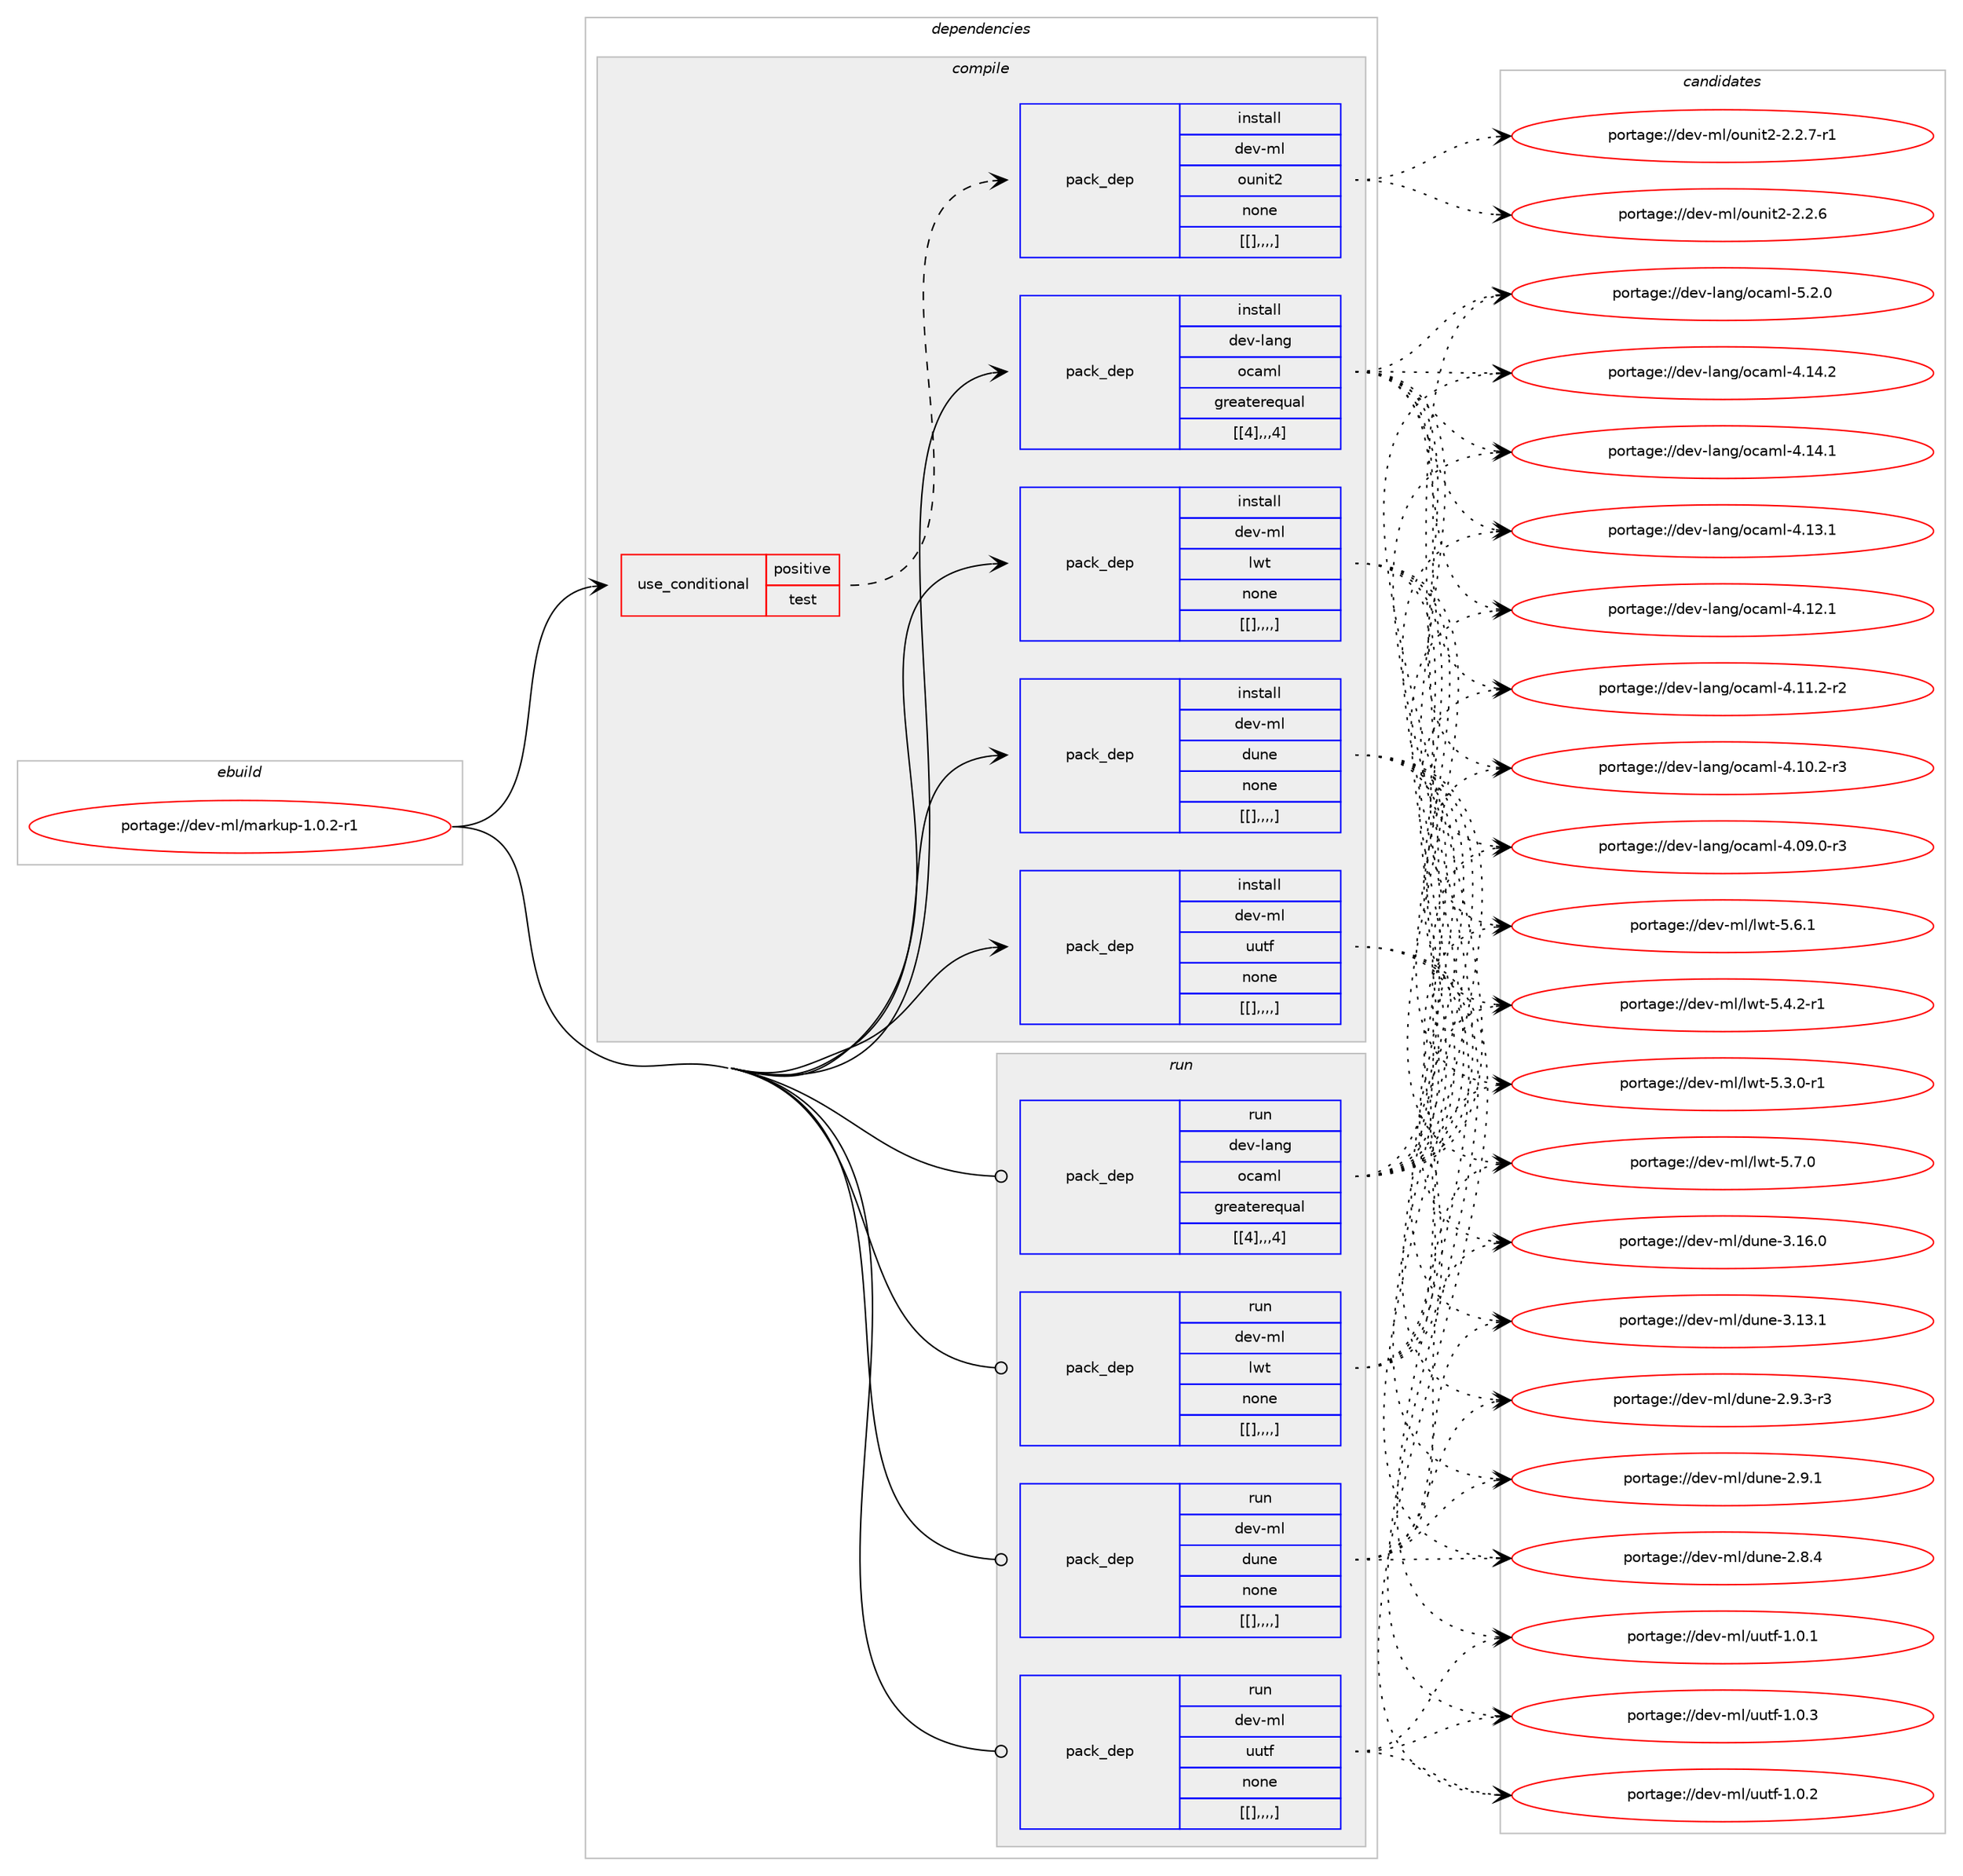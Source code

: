 digraph prolog {

# *************
# Graph options
# *************

newrank=true;
concentrate=true;
compound=true;
graph [rankdir=LR,fontname=Helvetica,fontsize=10,ranksep=1.5];#, ranksep=2.5, nodesep=0.2];
edge  [arrowhead=vee];
node  [fontname=Helvetica,fontsize=10];

# **********
# The ebuild
# **********

subgraph cluster_leftcol {
color=gray;
label=<<i>ebuild</i>>;
id [label="portage://dev-ml/markup-1.0.2-r1", color=red, width=4, href="../dev-ml/markup-1.0.2-r1.svg"];
}

# ****************
# The dependencies
# ****************

subgraph cluster_midcol {
color=gray;
label=<<i>dependencies</i>>;
subgraph cluster_compile {
fillcolor="#eeeeee";
style=filled;
label=<<i>compile</i>>;
subgraph cond30201 {
dependency121576 [label=<<TABLE BORDER="0" CELLBORDER="1" CELLSPACING="0" CELLPADDING="4"><TR><TD ROWSPAN="3" CELLPADDING="10">use_conditional</TD></TR><TR><TD>positive</TD></TR><TR><TD>test</TD></TR></TABLE>>, shape=none, color=red];
subgraph pack90207 {
dependency121577 [label=<<TABLE BORDER="0" CELLBORDER="1" CELLSPACING="0" CELLPADDING="4" WIDTH="220"><TR><TD ROWSPAN="6" CELLPADDING="30">pack_dep</TD></TR><TR><TD WIDTH="110">install</TD></TR><TR><TD>dev-ml</TD></TR><TR><TD>ounit2</TD></TR><TR><TD>none</TD></TR><TR><TD>[[],,,,]</TD></TR></TABLE>>, shape=none, color=blue];
}
dependency121576:e -> dependency121577:w [weight=20,style="dashed",arrowhead="vee"];
}
id:e -> dependency121576:w [weight=20,style="solid",arrowhead="vee"];
subgraph pack90208 {
dependency121578 [label=<<TABLE BORDER="0" CELLBORDER="1" CELLSPACING="0" CELLPADDING="4" WIDTH="220"><TR><TD ROWSPAN="6" CELLPADDING="30">pack_dep</TD></TR><TR><TD WIDTH="110">install</TD></TR><TR><TD>dev-lang</TD></TR><TR><TD>ocaml</TD></TR><TR><TD>greaterequal</TD></TR><TR><TD>[[4],,,4]</TD></TR></TABLE>>, shape=none, color=blue];
}
id:e -> dependency121578:w [weight=20,style="solid",arrowhead="vee"];
subgraph pack90209 {
dependency121579 [label=<<TABLE BORDER="0" CELLBORDER="1" CELLSPACING="0" CELLPADDING="4" WIDTH="220"><TR><TD ROWSPAN="6" CELLPADDING="30">pack_dep</TD></TR><TR><TD WIDTH="110">install</TD></TR><TR><TD>dev-ml</TD></TR><TR><TD>dune</TD></TR><TR><TD>none</TD></TR><TR><TD>[[],,,,]</TD></TR></TABLE>>, shape=none, color=blue];
}
id:e -> dependency121579:w [weight=20,style="solid",arrowhead="vee"];
subgraph pack90210 {
dependency121580 [label=<<TABLE BORDER="0" CELLBORDER="1" CELLSPACING="0" CELLPADDING="4" WIDTH="220"><TR><TD ROWSPAN="6" CELLPADDING="30">pack_dep</TD></TR><TR><TD WIDTH="110">install</TD></TR><TR><TD>dev-ml</TD></TR><TR><TD>lwt</TD></TR><TR><TD>none</TD></TR><TR><TD>[[],,,,]</TD></TR></TABLE>>, shape=none, color=blue];
}
id:e -> dependency121580:w [weight=20,style="solid",arrowhead="vee"];
subgraph pack90211 {
dependency121581 [label=<<TABLE BORDER="0" CELLBORDER="1" CELLSPACING="0" CELLPADDING="4" WIDTH="220"><TR><TD ROWSPAN="6" CELLPADDING="30">pack_dep</TD></TR><TR><TD WIDTH="110">install</TD></TR><TR><TD>dev-ml</TD></TR><TR><TD>uutf</TD></TR><TR><TD>none</TD></TR><TR><TD>[[],,,,]</TD></TR></TABLE>>, shape=none, color=blue];
}
id:e -> dependency121581:w [weight=20,style="solid",arrowhead="vee"];
}
subgraph cluster_compileandrun {
fillcolor="#eeeeee";
style=filled;
label=<<i>compile and run</i>>;
}
subgraph cluster_run {
fillcolor="#eeeeee";
style=filled;
label=<<i>run</i>>;
subgraph pack90212 {
dependency121582 [label=<<TABLE BORDER="0" CELLBORDER="1" CELLSPACING="0" CELLPADDING="4" WIDTH="220"><TR><TD ROWSPAN="6" CELLPADDING="30">pack_dep</TD></TR><TR><TD WIDTH="110">run</TD></TR><TR><TD>dev-lang</TD></TR><TR><TD>ocaml</TD></TR><TR><TD>greaterequal</TD></TR><TR><TD>[[4],,,4]</TD></TR></TABLE>>, shape=none, color=blue];
}
id:e -> dependency121582:w [weight=20,style="solid",arrowhead="odot"];
subgraph pack90213 {
dependency121583 [label=<<TABLE BORDER="0" CELLBORDER="1" CELLSPACING="0" CELLPADDING="4" WIDTH="220"><TR><TD ROWSPAN="6" CELLPADDING="30">pack_dep</TD></TR><TR><TD WIDTH="110">run</TD></TR><TR><TD>dev-ml</TD></TR><TR><TD>dune</TD></TR><TR><TD>none</TD></TR><TR><TD>[[],,,,]</TD></TR></TABLE>>, shape=none, color=blue];
}
id:e -> dependency121583:w [weight=20,style="solid",arrowhead="odot"];
subgraph pack90214 {
dependency121584 [label=<<TABLE BORDER="0" CELLBORDER="1" CELLSPACING="0" CELLPADDING="4" WIDTH="220"><TR><TD ROWSPAN="6" CELLPADDING="30">pack_dep</TD></TR><TR><TD WIDTH="110">run</TD></TR><TR><TD>dev-ml</TD></TR><TR><TD>lwt</TD></TR><TR><TD>none</TD></TR><TR><TD>[[],,,,]</TD></TR></TABLE>>, shape=none, color=blue];
}
id:e -> dependency121584:w [weight=20,style="solid",arrowhead="odot"];
subgraph pack90215 {
dependency121585 [label=<<TABLE BORDER="0" CELLBORDER="1" CELLSPACING="0" CELLPADDING="4" WIDTH="220"><TR><TD ROWSPAN="6" CELLPADDING="30">pack_dep</TD></TR><TR><TD WIDTH="110">run</TD></TR><TR><TD>dev-ml</TD></TR><TR><TD>uutf</TD></TR><TR><TD>none</TD></TR><TR><TD>[[],,,,]</TD></TR></TABLE>>, shape=none, color=blue];
}
id:e -> dependency121585:w [weight=20,style="solid",arrowhead="odot"];
}
}

# **************
# The candidates
# **************

subgraph cluster_choices {
rank=same;
color=gray;
label=<<i>candidates</i>>;

subgraph choice90207 {
color=black;
nodesep=1;
choice1001011184510910847111117110105116504550465046554511449 [label="portage://dev-ml/ounit2-2.2.7-r1", color=red, width=4,href="../dev-ml/ounit2-2.2.7-r1.svg"];
choice100101118451091084711111711010511650455046504654 [label="portage://dev-ml/ounit2-2.2.6", color=red, width=4,href="../dev-ml/ounit2-2.2.6.svg"];
dependency121577:e -> choice1001011184510910847111117110105116504550465046554511449:w [style=dotted,weight="100"];
dependency121577:e -> choice100101118451091084711111711010511650455046504654:w [style=dotted,weight="100"];
}
subgraph choice90208 {
color=black;
nodesep=1;
choice1001011184510897110103471119997109108455346504648 [label="portage://dev-lang/ocaml-5.2.0", color=red, width=4,href="../dev-lang/ocaml-5.2.0.svg"];
choice100101118451089711010347111999710910845524649524650 [label="portage://dev-lang/ocaml-4.14.2", color=red, width=4,href="../dev-lang/ocaml-4.14.2.svg"];
choice100101118451089711010347111999710910845524649524649 [label="portage://dev-lang/ocaml-4.14.1", color=red, width=4,href="../dev-lang/ocaml-4.14.1.svg"];
choice100101118451089711010347111999710910845524649514649 [label="portage://dev-lang/ocaml-4.13.1", color=red, width=4,href="../dev-lang/ocaml-4.13.1.svg"];
choice100101118451089711010347111999710910845524649504649 [label="portage://dev-lang/ocaml-4.12.1", color=red, width=4,href="../dev-lang/ocaml-4.12.1.svg"];
choice1001011184510897110103471119997109108455246494946504511450 [label="portage://dev-lang/ocaml-4.11.2-r2", color=red, width=4,href="../dev-lang/ocaml-4.11.2-r2.svg"];
choice1001011184510897110103471119997109108455246494846504511451 [label="portage://dev-lang/ocaml-4.10.2-r3", color=red, width=4,href="../dev-lang/ocaml-4.10.2-r3.svg"];
choice1001011184510897110103471119997109108455246485746484511451 [label="portage://dev-lang/ocaml-4.09.0-r3", color=red, width=4,href="../dev-lang/ocaml-4.09.0-r3.svg"];
dependency121578:e -> choice1001011184510897110103471119997109108455346504648:w [style=dotted,weight="100"];
dependency121578:e -> choice100101118451089711010347111999710910845524649524650:w [style=dotted,weight="100"];
dependency121578:e -> choice100101118451089711010347111999710910845524649524649:w [style=dotted,weight="100"];
dependency121578:e -> choice100101118451089711010347111999710910845524649514649:w [style=dotted,weight="100"];
dependency121578:e -> choice100101118451089711010347111999710910845524649504649:w [style=dotted,weight="100"];
dependency121578:e -> choice1001011184510897110103471119997109108455246494946504511450:w [style=dotted,weight="100"];
dependency121578:e -> choice1001011184510897110103471119997109108455246494846504511451:w [style=dotted,weight="100"];
dependency121578:e -> choice1001011184510897110103471119997109108455246485746484511451:w [style=dotted,weight="100"];
}
subgraph choice90209 {
color=black;
nodesep=1;
choice100101118451091084710011711010145514649544648 [label="portage://dev-ml/dune-3.16.0", color=red, width=4,href="../dev-ml/dune-3.16.0.svg"];
choice100101118451091084710011711010145514649514649 [label="portage://dev-ml/dune-3.13.1", color=red, width=4,href="../dev-ml/dune-3.13.1.svg"];
choice10010111845109108471001171101014550465746514511451 [label="portage://dev-ml/dune-2.9.3-r3", color=red, width=4,href="../dev-ml/dune-2.9.3-r3.svg"];
choice1001011184510910847100117110101455046574649 [label="portage://dev-ml/dune-2.9.1", color=red, width=4,href="../dev-ml/dune-2.9.1.svg"];
choice1001011184510910847100117110101455046564652 [label="portage://dev-ml/dune-2.8.4", color=red, width=4,href="../dev-ml/dune-2.8.4.svg"];
dependency121579:e -> choice100101118451091084710011711010145514649544648:w [style=dotted,weight="100"];
dependency121579:e -> choice100101118451091084710011711010145514649514649:w [style=dotted,weight="100"];
dependency121579:e -> choice10010111845109108471001171101014550465746514511451:w [style=dotted,weight="100"];
dependency121579:e -> choice1001011184510910847100117110101455046574649:w [style=dotted,weight="100"];
dependency121579:e -> choice1001011184510910847100117110101455046564652:w [style=dotted,weight="100"];
}
subgraph choice90210 {
color=black;
nodesep=1;
choice1001011184510910847108119116455346554648 [label="portage://dev-ml/lwt-5.7.0", color=red, width=4,href="../dev-ml/lwt-5.7.0.svg"];
choice1001011184510910847108119116455346544649 [label="portage://dev-ml/lwt-5.6.1", color=red, width=4,href="../dev-ml/lwt-5.6.1.svg"];
choice10010111845109108471081191164553465246504511449 [label="portage://dev-ml/lwt-5.4.2-r1", color=red, width=4,href="../dev-ml/lwt-5.4.2-r1.svg"];
choice10010111845109108471081191164553465146484511449 [label="portage://dev-ml/lwt-5.3.0-r1", color=red, width=4,href="../dev-ml/lwt-5.3.0-r1.svg"];
dependency121580:e -> choice1001011184510910847108119116455346554648:w [style=dotted,weight="100"];
dependency121580:e -> choice1001011184510910847108119116455346544649:w [style=dotted,weight="100"];
dependency121580:e -> choice10010111845109108471081191164553465246504511449:w [style=dotted,weight="100"];
dependency121580:e -> choice10010111845109108471081191164553465146484511449:w [style=dotted,weight="100"];
}
subgraph choice90211 {
color=black;
nodesep=1;
choice1001011184510910847117117116102454946484651 [label="portage://dev-ml/uutf-1.0.3", color=red, width=4,href="../dev-ml/uutf-1.0.3.svg"];
choice1001011184510910847117117116102454946484650 [label="portage://dev-ml/uutf-1.0.2", color=red, width=4,href="../dev-ml/uutf-1.0.2.svg"];
choice1001011184510910847117117116102454946484649 [label="portage://dev-ml/uutf-1.0.1", color=red, width=4,href="../dev-ml/uutf-1.0.1.svg"];
dependency121581:e -> choice1001011184510910847117117116102454946484651:w [style=dotted,weight="100"];
dependency121581:e -> choice1001011184510910847117117116102454946484650:w [style=dotted,weight="100"];
dependency121581:e -> choice1001011184510910847117117116102454946484649:w [style=dotted,weight="100"];
}
subgraph choice90212 {
color=black;
nodesep=1;
choice1001011184510897110103471119997109108455346504648 [label="portage://dev-lang/ocaml-5.2.0", color=red, width=4,href="../dev-lang/ocaml-5.2.0.svg"];
choice100101118451089711010347111999710910845524649524650 [label="portage://dev-lang/ocaml-4.14.2", color=red, width=4,href="../dev-lang/ocaml-4.14.2.svg"];
choice100101118451089711010347111999710910845524649524649 [label="portage://dev-lang/ocaml-4.14.1", color=red, width=4,href="../dev-lang/ocaml-4.14.1.svg"];
choice100101118451089711010347111999710910845524649514649 [label="portage://dev-lang/ocaml-4.13.1", color=red, width=4,href="../dev-lang/ocaml-4.13.1.svg"];
choice100101118451089711010347111999710910845524649504649 [label="portage://dev-lang/ocaml-4.12.1", color=red, width=4,href="../dev-lang/ocaml-4.12.1.svg"];
choice1001011184510897110103471119997109108455246494946504511450 [label="portage://dev-lang/ocaml-4.11.2-r2", color=red, width=4,href="../dev-lang/ocaml-4.11.2-r2.svg"];
choice1001011184510897110103471119997109108455246494846504511451 [label="portage://dev-lang/ocaml-4.10.2-r3", color=red, width=4,href="../dev-lang/ocaml-4.10.2-r3.svg"];
choice1001011184510897110103471119997109108455246485746484511451 [label="portage://dev-lang/ocaml-4.09.0-r3", color=red, width=4,href="../dev-lang/ocaml-4.09.0-r3.svg"];
dependency121582:e -> choice1001011184510897110103471119997109108455346504648:w [style=dotted,weight="100"];
dependency121582:e -> choice100101118451089711010347111999710910845524649524650:w [style=dotted,weight="100"];
dependency121582:e -> choice100101118451089711010347111999710910845524649524649:w [style=dotted,weight="100"];
dependency121582:e -> choice100101118451089711010347111999710910845524649514649:w [style=dotted,weight="100"];
dependency121582:e -> choice100101118451089711010347111999710910845524649504649:w [style=dotted,weight="100"];
dependency121582:e -> choice1001011184510897110103471119997109108455246494946504511450:w [style=dotted,weight="100"];
dependency121582:e -> choice1001011184510897110103471119997109108455246494846504511451:w [style=dotted,weight="100"];
dependency121582:e -> choice1001011184510897110103471119997109108455246485746484511451:w [style=dotted,weight="100"];
}
subgraph choice90213 {
color=black;
nodesep=1;
choice100101118451091084710011711010145514649544648 [label="portage://dev-ml/dune-3.16.0", color=red, width=4,href="../dev-ml/dune-3.16.0.svg"];
choice100101118451091084710011711010145514649514649 [label="portage://dev-ml/dune-3.13.1", color=red, width=4,href="../dev-ml/dune-3.13.1.svg"];
choice10010111845109108471001171101014550465746514511451 [label="portage://dev-ml/dune-2.9.3-r3", color=red, width=4,href="../dev-ml/dune-2.9.3-r3.svg"];
choice1001011184510910847100117110101455046574649 [label="portage://dev-ml/dune-2.9.1", color=red, width=4,href="../dev-ml/dune-2.9.1.svg"];
choice1001011184510910847100117110101455046564652 [label="portage://dev-ml/dune-2.8.4", color=red, width=4,href="../dev-ml/dune-2.8.4.svg"];
dependency121583:e -> choice100101118451091084710011711010145514649544648:w [style=dotted,weight="100"];
dependency121583:e -> choice100101118451091084710011711010145514649514649:w [style=dotted,weight="100"];
dependency121583:e -> choice10010111845109108471001171101014550465746514511451:w [style=dotted,weight="100"];
dependency121583:e -> choice1001011184510910847100117110101455046574649:w [style=dotted,weight="100"];
dependency121583:e -> choice1001011184510910847100117110101455046564652:w [style=dotted,weight="100"];
}
subgraph choice90214 {
color=black;
nodesep=1;
choice1001011184510910847108119116455346554648 [label="portage://dev-ml/lwt-5.7.0", color=red, width=4,href="../dev-ml/lwt-5.7.0.svg"];
choice1001011184510910847108119116455346544649 [label="portage://dev-ml/lwt-5.6.1", color=red, width=4,href="../dev-ml/lwt-5.6.1.svg"];
choice10010111845109108471081191164553465246504511449 [label="portage://dev-ml/lwt-5.4.2-r1", color=red, width=4,href="../dev-ml/lwt-5.4.2-r1.svg"];
choice10010111845109108471081191164553465146484511449 [label="portage://dev-ml/lwt-5.3.0-r1", color=red, width=4,href="../dev-ml/lwt-5.3.0-r1.svg"];
dependency121584:e -> choice1001011184510910847108119116455346554648:w [style=dotted,weight="100"];
dependency121584:e -> choice1001011184510910847108119116455346544649:w [style=dotted,weight="100"];
dependency121584:e -> choice10010111845109108471081191164553465246504511449:w [style=dotted,weight="100"];
dependency121584:e -> choice10010111845109108471081191164553465146484511449:w [style=dotted,weight="100"];
}
subgraph choice90215 {
color=black;
nodesep=1;
choice1001011184510910847117117116102454946484651 [label="portage://dev-ml/uutf-1.0.3", color=red, width=4,href="../dev-ml/uutf-1.0.3.svg"];
choice1001011184510910847117117116102454946484650 [label="portage://dev-ml/uutf-1.0.2", color=red, width=4,href="../dev-ml/uutf-1.0.2.svg"];
choice1001011184510910847117117116102454946484649 [label="portage://dev-ml/uutf-1.0.1", color=red, width=4,href="../dev-ml/uutf-1.0.1.svg"];
dependency121585:e -> choice1001011184510910847117117116102454946484651:w [style=dotted,weight="100"];
dependency121585:e -> choice1001011184510910847117117116102454946484650:w [style=dotted,weight="100"];
dependency121585:e -> choice1001011184510910847117117116102454946484649:w [style=dotted,weight="100"];
}
}

}
